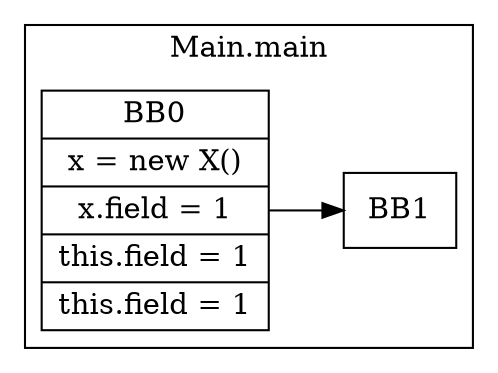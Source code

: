 digraph G {
  graph [ rankdir = "LR" ];
  subgraph cluster_0 {
    label = "Main.main"
    M0_BB0 [
      shape="record"
      label="BB0|x = new X()|x.field = 1|this.field = 1|this.field = 1"
    ];
    M0_BB0 -> M0_BB1;
    M0_BB1 [
      shape="record"
      label="BB1"
    ];
  }
}
